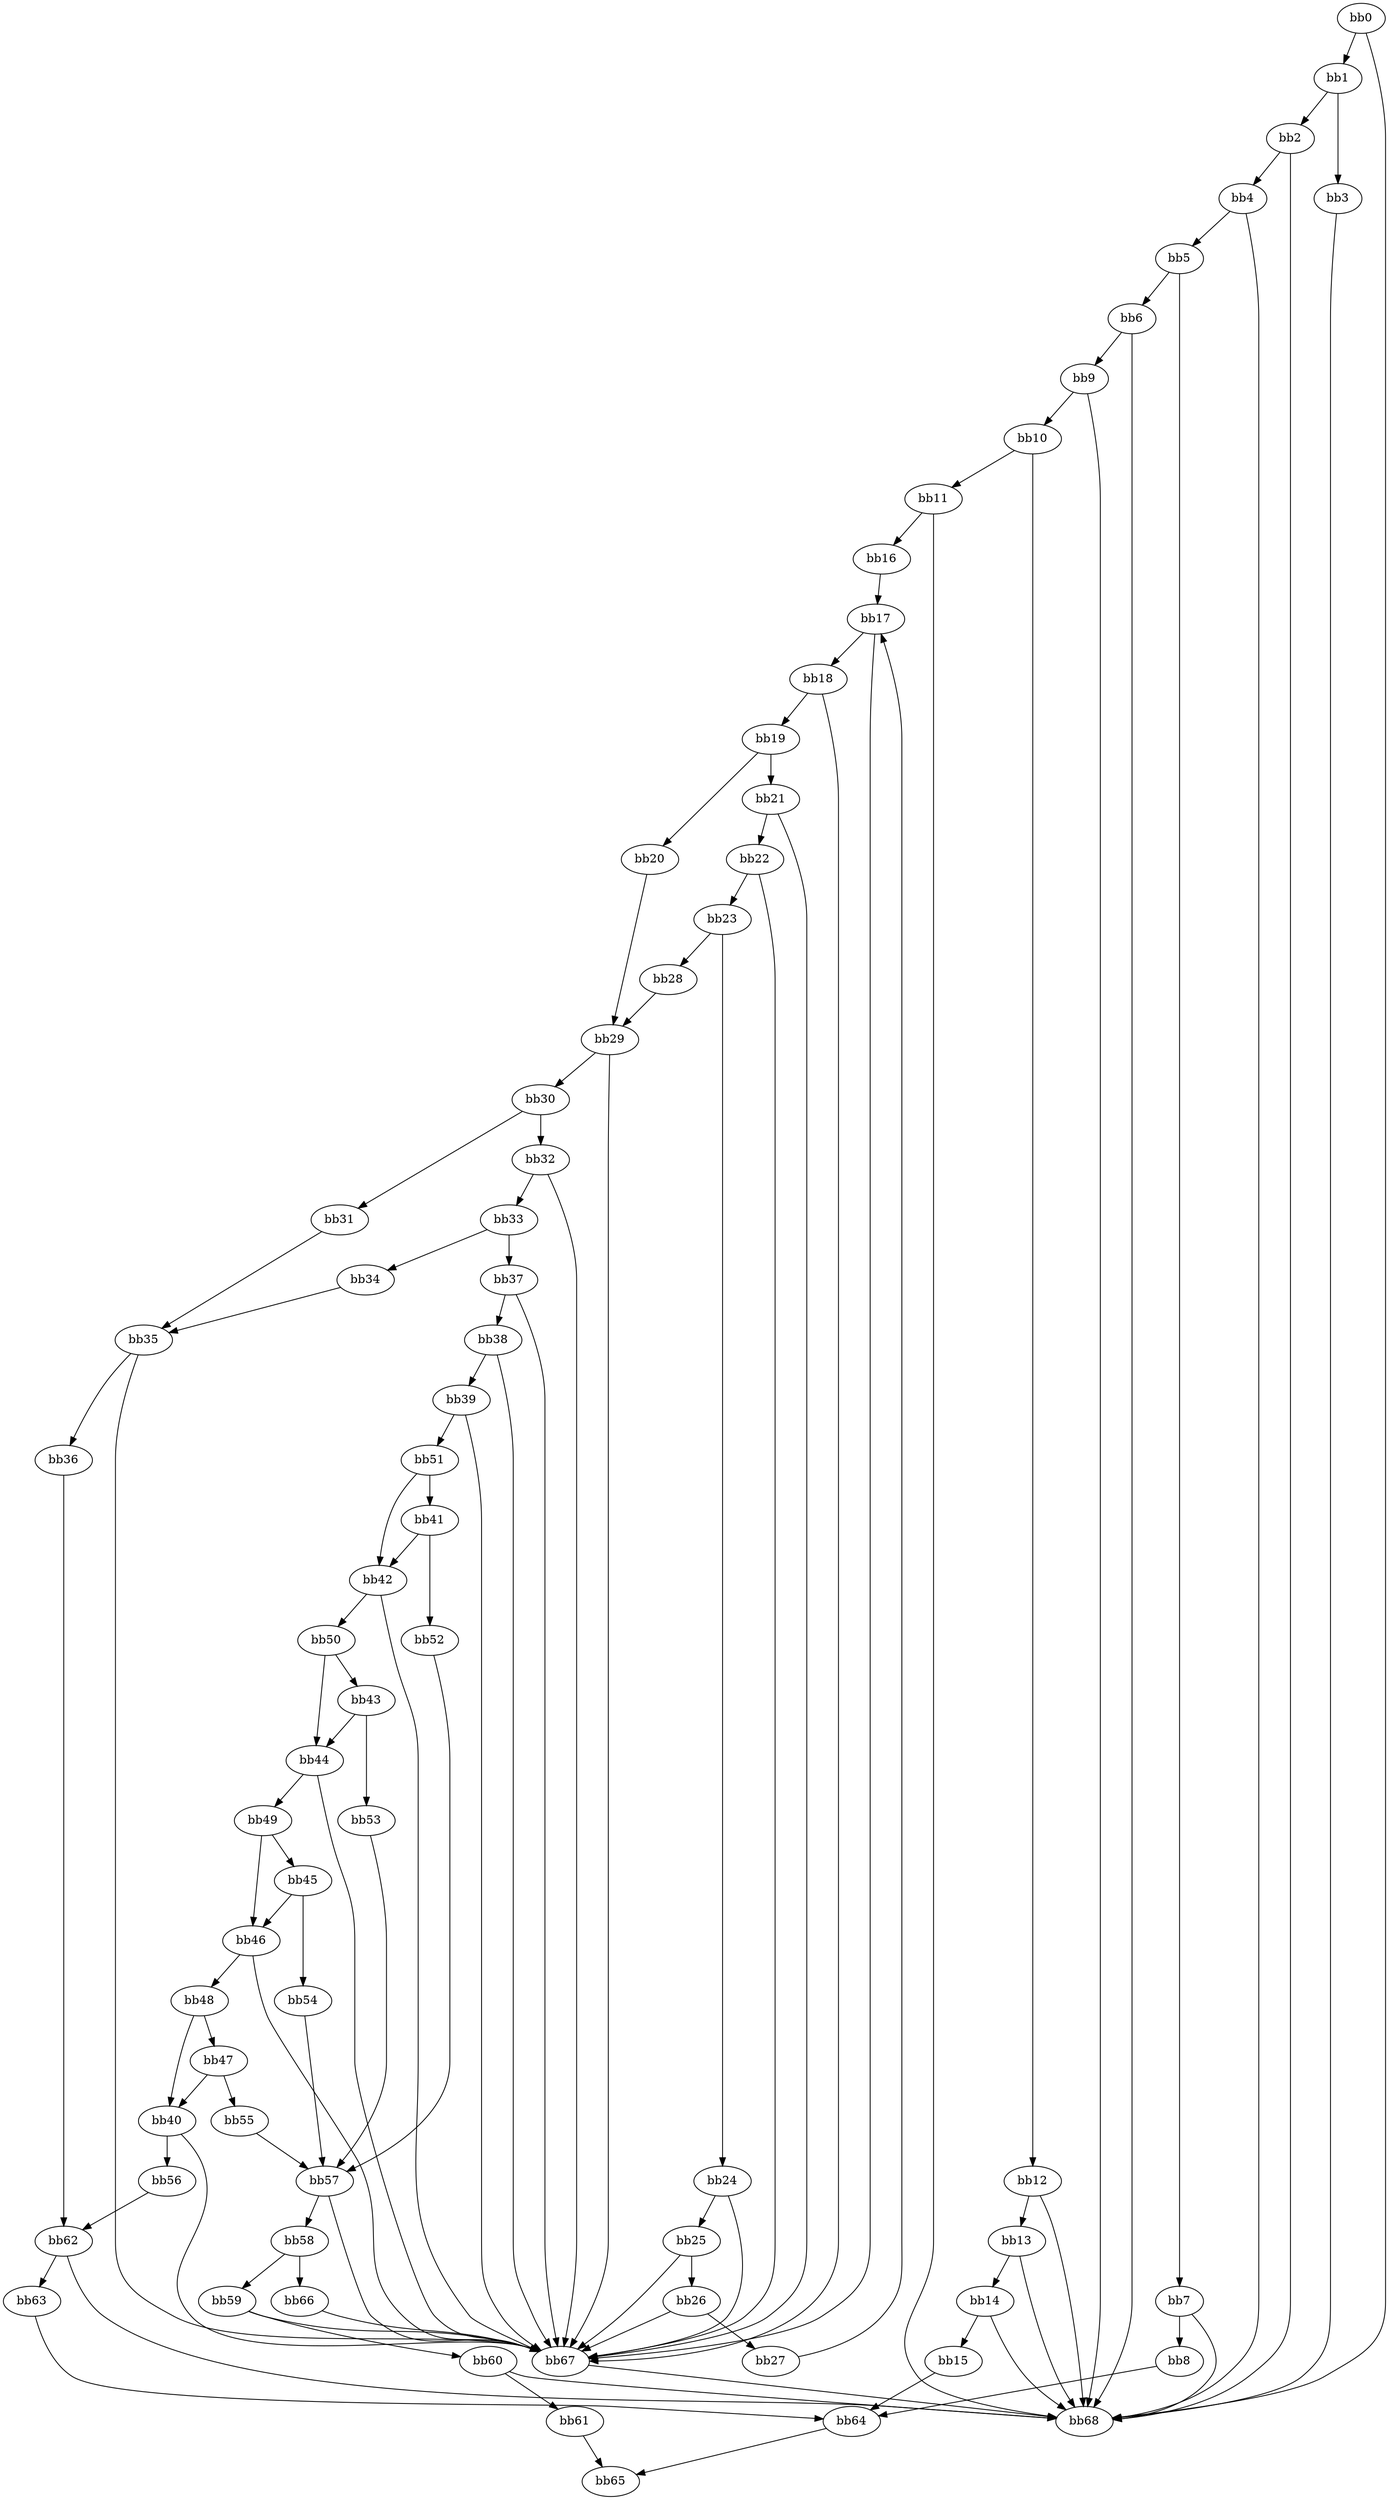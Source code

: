 digraph {
    0 [ label = "bb0\l" ]
    1 [ label = "bb1\l" ]
    2 [ label = "bb2\l" ]
    3 [ label = "bb3\l" ]
    4 [ label = "bb4\l" ]
    5 [ label = "bb5\l" ]
    6 [ label = "bb6\l" ]
    7 [ label = "bb7\l" ]
    8 [ label = "bb8\l" ]
    9 [ label = "bb9\l" ]
    10 [ label = "bb10\l" ]
    11 [ label = "bb11\l" ]
    12 [ label = "bb12\l" ]
    13 [ label = "bb13\l" ]
    14 [ label = "bb14\l" ]
    15 [ label = "bb15\l" ]
    16 [ label = "bb16\l" ]
    17 [ label = "bb17\l" ]
    18 [ label = "bb18\l" ]
    19 [ label = "bb19\l" ]
    20 [ label = "bb20\l" ]
    21 [ label = "bb21\l" ]
    22 [ label = "bb22\l" ]
    23 [ label = "bb23\l" ]
    24 [ label = "bb24\l" ]
    25 [ label = "bb25\l" ]
    26 [ label = "bb26\l" ]
    27 [ label = "bb27\l" ]
    28 [ label = "bb28\l" ]
    29 [ label = "bb29\l" ]
    30 [ label = "bb30\l" ]
    31 [ label = "bb31\l" ]
    32 [ label = "bb32\l" ]
    33 [ label = "bb33\l" ]
    34 [ label = "bb34\l" ]
    35 [ label = "bb35\l" ]
    36 [ label = "bb36\l" ]
    37 [ label = "bb37\l" ]
    38 [ label = "bb38\l" ]
    39 [ label = "bb39\l" ]
    40 [ label = "bb40\l" ]
    41 [ label = "bb41\l" ]
    42 [ label = "bb42\l" ]
    43 [ label = "bb43\l" ]
    44 [ label = "bb44\l" ]
    45 [ label = "bb45\l" ]
    46 [ label = "bb46\l" ]
    47 [ label = "bb47\l" ]
    48 [ label = "bb48\l" ]
    49 [ label = "bb49\l" ]
    50 [ label = "bb50\l" ]
    51 [ label = "bb51\l" ]
    52 [ label = "bb52\l" ]
    53 [ label = "bb53\l" ]
    54 [ label = "bb54\l" ]
    55 [ label = "bb55\l" ]
    56 [ label = "bb56\l" ]
    57 [ label = "bb57\l" ]
    58 [ label = "bb58\l" ]
    59 [ label = "bb59\l" ]
    60 [ label = "bb60\l" ]
    61 [ label = "bb61\l" ]
    62 [ label = "bb62\l" ]
    63 [ label = "bb63\l" ]
    64 [ label = "bb64\l" ]
    65 [ label = "bb65\l" ]
    66 [ label = "bb66\l" ]
    67 [ label = "bb67\l" ]
    68 [ label = "bb68\l" ]
    0 -> 1 [ ]
    0 -> 68 [ ]
    1 -> 2 [ ]
    1 -> 3 [ ]
    2 -> 4 [ ]
    2 -> 68 [ ]
    3 -> 68 [ ]
    4 -> 5 [ ]
    4 -> 68 [ ]
    5 -> 6 [ ]
    5 -> 7 [ ]
    6 -> 9 [ ]
    6 -> 68 [ ]
    7 -> 8 [ ]
    7 -> 68 [ ]
    8 -> 64 [ ]
    9 -> 10 [ ]
    9 -> 68 [ ]
    10 -> 11 [ ]
    10 -> 12 [ ]
    11 -> 16 [ ]
    11 -> 68 [ ]
    12 -> 13 [ ]
    12 -> 68 [ ]
    13 -> 14 [ ]
    13 -> 68 [ ]
    14 -> 15 [ ]
    14 -> 68 [ ]
    15 -> 64 [ ]
    16 -> 17 [ ]
    17 -> 18 [ ]
    17 -> 67 [ ]
    18 -> 19 [ ]
    18 -> 67 [ ]
    19 -> 20 [ ]
    19 -> 21 [ ]
    20 -> 29 [ ]
    21 -> 22 [ ]
    21 -> 67 [ ]
    22 -> 23 [ ]
    22 -> 67 [ ]
    23 -> 24 [ ]
    23 -> 28 [ ]
    24 -> 25 [ ]
    24 -> 67 [ ]
    25 -> 26 [ ]
    25 -> 67 [ ]
    26 -> 27 [ ]
    26 -> 67 [ ]
    27 -> 17 [ ]
    28 -> 29 [ ]
    29 -> 30 [ ]
    29 -> 67 [ ]
    30 -> 31 [ ]
    30 -> 32 [ ]
    31 -> 35 [ ]
    32 -> 33 [ ]
    32 -> 67 [ ]
    33 -> 34 [ ]
    33 -> 37 [ ]
    34 -> 35 [ ]
    35 -> 36 [ ]
    35 -> 67 [ ]
    36 -> 62 [ ]
    37 -> 38 [ ]
    37 -> 67 [ ]
    38 -> 39 [ ]
    38 -> 67 [ ]
    39 -> 51 [ ]
    39 -> 67 [ ]
    40 -> 56 [ ]
    40 -> 67 [ ]
    41 -> 42 [ ]
    41 -> 52 [ ]
    42 -> 50 [ ]
    42 -> 67 [ ]
    43 -> 44 [ ]
    43 -> 53 [ ]
    44 -> 49 [ ]
    44 -> 67 [ ]
    45 -> 46 [ ]
    45 -> 54 [ ]
    46 -> 48 [ ]
    46 -> 67 [ ]
    47 -> 40 [ ]
    47 -> 55 [ ]
    48 -> 40 [ ]
    48 -> 47 [ ]
    49 -> 45 [ ]
    49 -> 46 [ ]
    50 -> 43 [ ]
    50 -> 44 [ ]
    51 -> 41 [ ]
    51 -> 42 [ ]
    52 -> 57 [ ]
    53 -> 57 [ ]
    54 -> 57 [ ]
    55 -> 57 [ ]
    56 -> 62 [ ]
    57 -> 58 [ ]
    57 -> 67 [ ]
    58 -> 59 [ ]
    58 -> 66 [ ]
    59 -> 60 [ ]
    59 -> 67 [ ]
    60 -> 61 [ ]
    60 -> 68 [ ]
    61 -> 65 [ ]
    62 -> 63 [ ]
    62 -> 68 [ ]
    63 -> 64 [ ]
    64 -> 65 [ ]
    66 -> 67 [ ]
    67 -> 68 [ ]
}

